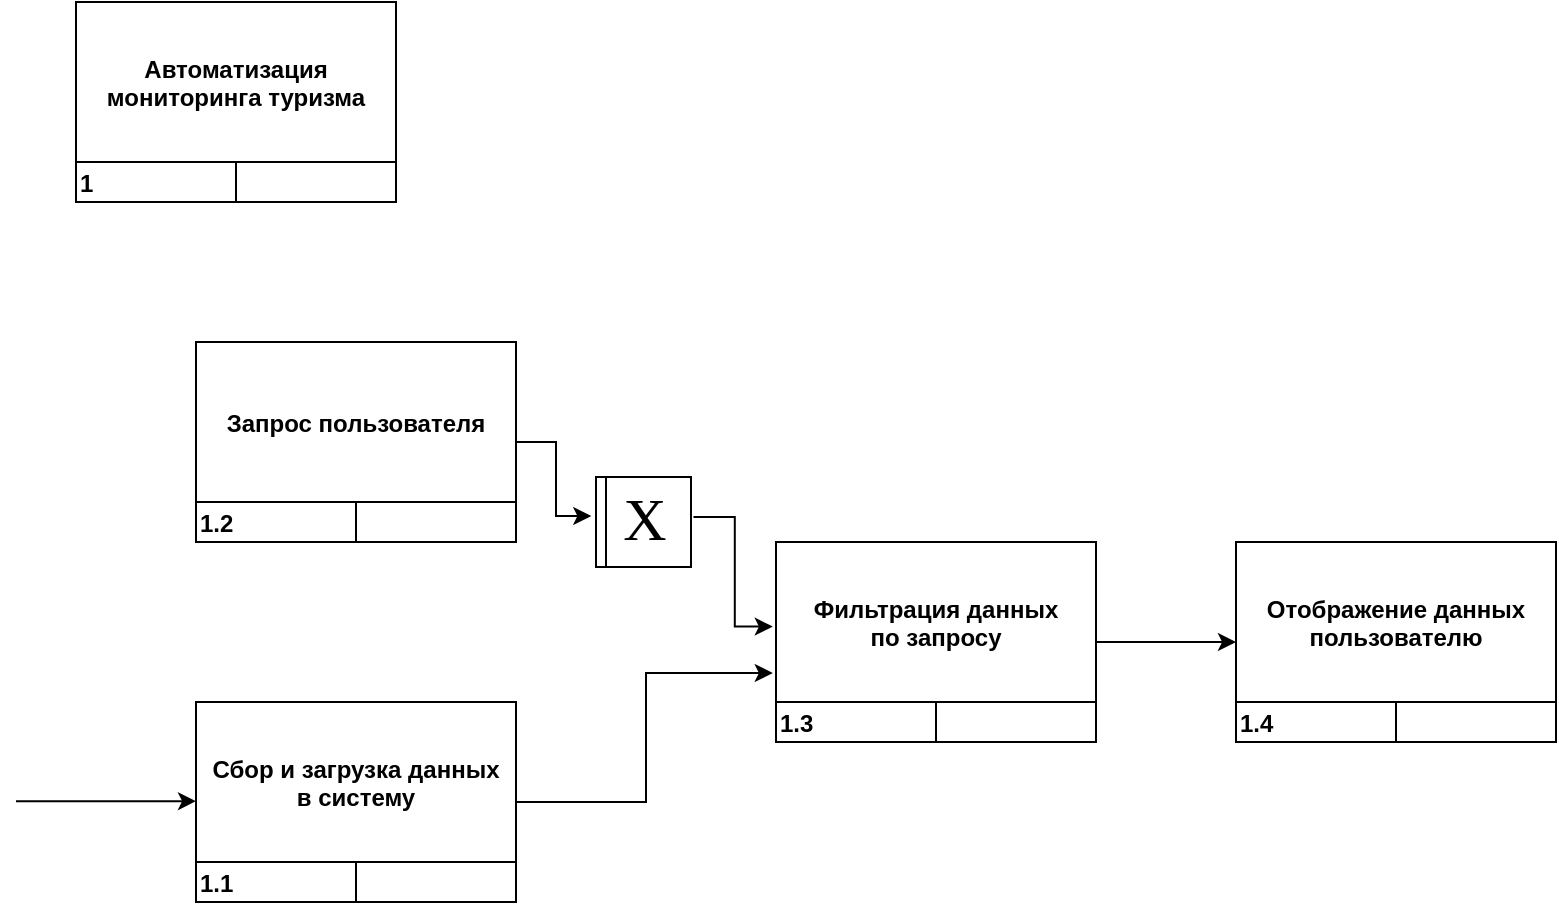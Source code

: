 <mxfile version="22.0.8" type="github">
  <diagram id="R2lEEEUBdFMjLlhIrx00" name="Page-1">
    <mxGraphModel dx="875" dy="472" grid="1" gridSize="10" guides="1" tooltips="1" connect="1" arrows="1" fold="1" page="1" pageScale="1" pageWidth="850" pageHeight="1100" math="0" shadow="0" extFonts="Permanent Marker^https://fonts.googleapis.com/css?family=Permanent+Marker">
      <root>
        <mxCell id="0" />
        <mxCell id="1" parent="0" />
        <mxCell id="C-vyLk0tnHw3VtMMgP7b-23" value="Автоматизация&#xa;мониторинга туризма" style="shape=table;startSize=80;container=1;collapsible=1;childLayout=tableLayout;fixedRows=1;rowLines=0;fontStyle=1;align=center;resizeLast=1;" parent="1" vertex="1">
          <mxGeometry x="40" width="160" height="100" as="geometry" />
        </mxCell>
        <mxCell id="C-vyLk0tnHw3VtMMgP7b-24" value="" style="shape=partialRectangle;collapsible=0;dropTarget=0;pointerEvents=0;fillColor=none;points=[[0,0.5],[1,0.5]];portConstraint=eastwest;top=0;left=0;right=0;bottom=1;" parent="C-vyLk0tnHw3VtMMgP7b-23" vertex="1">
          <mxGeometry y="80" width="160" height="20" as="geometry" />
        </mxCell>
        <mxCell id="C-vyLk0tnHw3VtMMgP7b-25" value="1" style="shape=partialRectangle;overflow=hidden;connectable=0;fillColor=none;top=0;left=0;bottom=0;right=0;fontStyle=1;align=left;" parent="C-vyLk0tnHw3VtMMgP7b-24" vertex="1">
          <mxGeometry width="80" height="20" as="geometry">
            <mxRectangle width="80" height="20" as="alternateBounds" />
          </mxGeometry>
        </mxCell>
        <mxCell id="C-vyLk0tnHw3VtMMgP7b-26" value="" style="shape=partialRectangle;overflow=hidden;connectable=0;fillColor=none;top=0;left=0;bottom=0;right=0;align=left;spacingLeft=6;fontStyle=5;" parent="C-vyLk0tnHw3VtMMgP7b-24" vertex="1">
          <mxGeometry x="80" width="80" height="20" as="geometry">
            <mxRectangle width="80" height="20" as="alternateBounds" />
          </mxGeometry>
        </mxCell>
        <mxCell id="hYt2iBk5XcCO9KsAfmCe-15" value="Сбор и загрузка данных&#xa;в систему" style="shape=table;startSize=80;container=1;collapsible=1;childLayout=tableLayout;fixedRows=1;rowLines=0;fontStyle=1;align=center;resizeLast=1;" vertex="1" parent="1">
          <mxGeometry x="100" y="350" width="160" height="100" as="geometry" />
        </mxCell>
        <mxCell id="hYt2iBk5XcCO9KsAfmCe-16" value="" style="shape=partialRectangle;collapsible=0;dropTarget=0;pointerEvents=0;fillColor=none;points=[[0,0.5],[1,0.5]];portConstraint=eastwest;top=0;left=0;right=0;bottom=1;" vertex="1" parent="hYt2iBk5XcCO9KsAfmCe-15">
          <mxGeometry y="80" width="160" height="20" as="geometry" />
        </mxCell>
        <mxCell id="hYt2iBk5XcCO9KsAfmCe-17" value="1.1" style="shape=partialRectangle;overflow=hidden;connectable=0;fillColor=none;top=0;left=0;bottom=0;right=0;fontStyle=1;align=left;" vertex="1" parent="hYt2iBk5XcCO9KsAfmCe-16">
          <mxGeometry width="80" height="20" as="geometry">
            <mxRectangle width="80" height="20" as="alternateBounds" />
          </mxGeometry>
        </mxCell>
        <mxCell id="hYt2iBk5XcCO9KsAfmCe-18" value="" style="shape=partialRectangle;overflow=hidden;connectable=0;fillColor=none;top=0;left=0;bottom=0;right=0;align=left;spacingLeft=6;fontStyle=5;" vertex="1" parent="hYt2iBk5XcCO9KsAfmCe-16">
          <mxGeometry x="80" width="80" height="20" as="geometry">
            <mxRectangle width="80" height="20" as="alternateBounds" />
          </mxGeometry>
        </mxCell>
        <mxCell id="hYt2iBk5XcCO9KsAfmCe-34" style="edgeStyle=orthogonalEdgeStyle;rounded=0;orthogonalLoop=1;jettySize=auto;html=1;entryX=-0.022;entryY=0.49;entryDx=0;entryDy=0;entryPerimeter=0;" edge="1" parent="1" source="hYt2iBk5XcCO9KsAfmCe-19" target="hYt2iBk5XcCO9KsAfmCe-39">
          <mxGeometry relative="1" as="geometry" />
        </mxCell>
        <mxCell id="hYt2iBk5XcCO9KsAfmCe-19" value="Запрос пользователя" style="shape=table;startSize=80;container=1;collapsible=1;childLayout=tableLayout;fixedRows=1;rowLines=0;fontStyle=1;align=center;resizeLast=1;" vertex="1" parent="1">
          <mxGeometry x="100" y="170" width="160" height="100" as="geometry" />
        </mxCell>
        <mxCell id="hYt2iBk5XcCO9KsAfmCe-20" value="" style="shape=partialRectangle;collapsible=0;dropTarget=0;pointerEvents=0;fillColor=none;points=[[0,0.5],[1,0.5]];portConstraint=eastwest;top=0;left=0;right=0;bottom=1;" vertex="1" parent="hYt2iBk5XcCO9KsAfmCe-19">
          <mxGeometry y="80" width="160" height="20" as="geometry" />
        </mxCell>
        <mxCell id="hYt2iBk5XcCO9KsAfmCe-21" value="1.2" style="shape=partialRectangle;overflow=hidden;connectable=0;fillColor=none;top=0;left=0;bottom=0;right=0;fontStyle=1;align=left;" vertex="1" parent="hYt2iBk5XcCO9KsAfmCe-20">
          <mxGeometry width="80" height="20" as="geometry">
            <mxRectangle width="80" height="20" as="alternateBounds" />
          </mxGeometry>
        </mxCell>
        <mxCell id="hYt2iBk5XcCO9KsAfmCe-22" value="" style="shape=partialRectangle;overflow=hidden;connectable=0;fillColor=none;top=0;left=0;bottom=0;right=0;align=left;spacingLeft=6;fontStyle=5;" vertex="1" parent="hYt2iBk5XcCO9KsAfmCe-20">
          <mxGeometry x="80" width="80" height="20" as="geometry">
            <mxRectangle width="80" height="20" as="alternateBounds" />
          </mxGeometry>
        </mxCell>
        <mxCell id="hYt2iBk5XcCO9KsAfmCe-33" style="edgeStyle=orthogonalEdgeStyle;rounded=0;orthogonalLoop=1;jettySize=auto;html=1;" edge="1" parent="1" source="hYt2iBk5XcCO9KsAfmCe-23" target="hYt2iBk5XcCO9KsAfmCe-28">
          <mxGeometry relative="1" as="geometry" />
        </mxCell>
        <mxCell id="hYt2iBk5XcCO9KsAfmCe-23" value="Фильтрация данных&#xa;по запросу" style="shape=table;startSize=80;container=1;collapsible=1;childLayout=tableLayout;fixedRows=1;rowLines=0;fontStyle=1;align=center;resizeLast=1;" vertex="1" parent="1">
          <mxGeometry x="390" y="270" width="160" height="100" as="geometry" />
        </mxCell>
        <mxCell id="hYt2iBk5XcCO9KsAfmCe-24" value="" style="shape=partialRectangle;collapsible=0;dropTarget=0;pointerEvents=0;fillColor=none;points=[[0,0.5],[1,0.5]];portConstraint=eastwest;top=0;left=0;right=0;bottom=1;" vertex="1" parent="hYt2iBk5XcCO9KsAfmCe-23">
          <mxGeometry y="80" width="160" height="20" as="geometry" />
        </mxCell>
        <mxCell id="hYt2iBk5XcCO9KsAfmCe-25" value="1.3" style="shape=partialRectangle;overflow=hidden;connectable=0;fillColor=none;top=0;left=0;bottom=0;right=0;fontStyle=1;align=left;" vertex="1" parent="hYt2iBk5XcCO9KsAfmCe-24">
          <mxGeometry width="80" height="20" as="geometry">
            <mxRectangle width="80" height="20" as="alternateBounds" />
          </mxGeometry>
        </mxCell>
        <mxCell id="hYt2iBk5XcCO9KsAfmCe-26" value="" style="shape=partialRectangle;overflow=hidden;connectable=0;fillColor=none;top=0;left=0;bottom=0;right=0;align=left;spacingLeft=6;fontStyle=5;" vertex="1" parent="hYt2iBk5XcCO9KsAfmCe-24">
          <mxGeometry x="80" width="80" height="20" as="geometry">
            <mxRectangle width="80" height="20" as="alternateBounds" />
          </mxGeometry>
        </mxCell>
        <mxCell id="hYt2iBk5XcCO9KsAfmCe-28" value="Отображение данных&#xa;пользователю" style="shape=table;startSize=80;container=1;collapsible=1;childLayout=tableLayout;fixedRows=1;rowLines=0;fontStyle=1;align=center;resizeLast=1;" vertex="1" parent="1">
          <mxGeometry x="620" y="270" width="160" height="100" as="geometry" />
        </mxCell>
        <mxCell id="hYt2iBk5XcCO9KsAfmCe-29" value="" style="shape=partialRectangle;collapsible=0;dropTarget=0;pointerEvents=0;fillColor=none;points=[[0,0.5],[1,0.5]];portConstraint=eastwest;top=0;left=0;right=0;bottom=1;" vertex="1" parent="hYt2iBk5XcCO9KsAfmCe-28">
          <mxGeometry y="80" width="160" height="20" as="geometry" />
        </mxCell>
        <mxCell id="hYt2iBk5XcCO9KsAfmCe-30" value="1.4" style="shape=partialRectangle;overflow=hidden;connectable=0;fillColor=none;top=0;left=0;bottom=0;right=0;fontStyle=1;align=left;" vertex="1" parent="hYt2iBk5XcCO9KsAfmCe-29">
          <mxGeometry width="80" height="20" as="geometry">
            <mxRectangle width="80" height="20" as="alternateBounds" />
          </mxGeometry>
        </mxCell>
        <mxCell id="hYt2iBk5XcCO9KsAfmCe-31" value="" style="shape=partialRectangle;overflow=hidden;connectable=0;fillColor=none;top=0;left=0;bottom=0;right=0;align=left;spacingLeft=6;fontStyle=5;" vertex="1" parent="hYt2iBk5XcCO9KsAfmCe-29">
          <mxGeometry x="80" width="80" height="20" as="geometry">
            <mxRectangle width="80" height="20" as="alternateBounds" />
          </mxGeometry>
        </mxCell>
        <mxCell id="hYt2iBk5XcCO9KsAfmCe-35" style="edgeStyle=orthogonalEdgeStyle;rounded=0;orthogonalLoop=1;jettySize=auto;html=1;entryX=-0.01;entryY=0.655;entryDx=0;entryDy=0;entryPerimeter=0;" edge="1" parent="1" source="hYt2iBk5XcCO9KsAfmCe-15" target="hYt2iBk5XcCO9KsAfmCe-23">
          <mxGeometry relative="1" as="geometry" />
        </mxCell>
        <mxCell id="hYt2iBk5XcCO9KsAfmCe-38" value="" style="swimlane;horizontal=0;whiteSpace=wrap;html=1;startSize=5;" vertex="1" parent="1">
          <mxGeometry x="300" y="237.5" width="47.5" height="45" as="geometry" />
        </mxCell>
        <mxCell id="hYt2iBk5XcCO9KsAfmCe-39" value="&lt;font style=&quot;font-size: 30px;&quot; face=&quot;Times New Roman&quot;&gt;X&lt;/font&gt;" style="text;html=1;align=center;verticalAlign=middle;resizable=0;points=[];autosize=1;strokeColor=none;fillColor=none;" vertex="1" parent="hYt2iBk5XcCO9KsAfmCe-38">
          <mxGeometry x="-1.25" y="-5" width="50" height="50" as="geometry" />
        </mxCell>
        <mxCell id="hYt2iBk5XcCO9KsAfmCe-41" style="edgeStyle=orthogonalEdgeStyle;rounded=0;orthogonalLoop=1;jettySize=auto;html=1;entryX=-0.01;entryY=0.423;entryDx=0;entryDy=0;entryPerimeter=0;" edge="1" parent="1" source="hYt2iBk5XcCO9KsAfmCe-39" target="hYt2iBk5XcCO9KsAfmCe-23">
          <mxGeometry relative="1" as="geometry" />
        </mxCell>
        <mxCell id="hYt2iBk5XcCO9KsAfmCe-42" value="" style="endArrow=classic;html=1;rounded=0;" edge="1" parent="1">
          <mxGeometry width="50" height="50" relative="1" as="geometry">
            <mxPoint x="10" y="399.58" as="sourcePoint" />
            <mxPoint x="100" y="399.58" as="targetPoint" />
          </mxGeometry>
        </mxCell>
      </root>
    </mxGraphModel>
  </diagram>
</mxfile>
